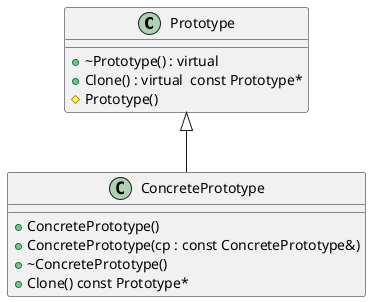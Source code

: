 @startuml Prototype

class Prototype{
    + ~Prototype() : virtual
    + Clone() : virtual  const Prototype*
    # Prototype()
}

class ConcretePrototype{
    + ConcretePrototype()
    + ConcretePrototype(cp : const ConcretePrototype&)
    + ~ConcretePrototype()
    + Clone() const Prototype*
}

ConcretePrototype -up-|> Prototype

@enduml